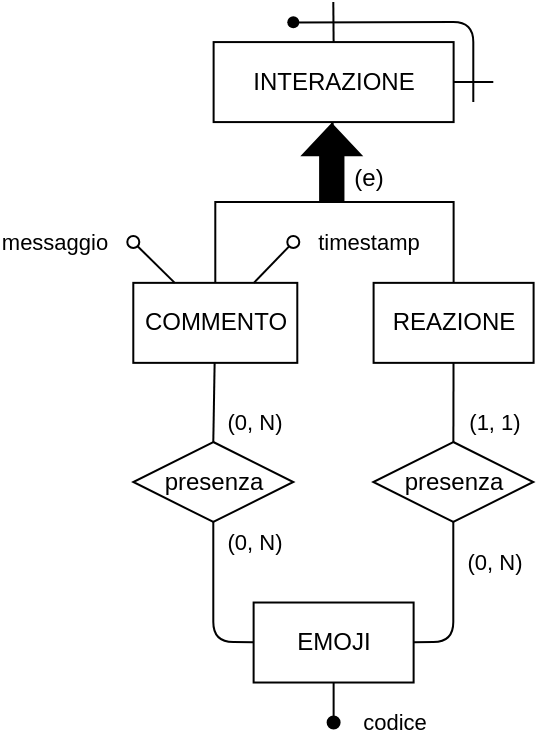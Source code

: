 <mxfile scale="1" border="10">
    <diagram id="-rriOPSDnHkLpZKLwRpb" name="Page-1">
        <mxGraphModel dx="2683" dy="1498" grid="1" gridSize="10" guides="1" tooltips="1" connect="1" arrows="1" fold="1" page="1" pageScale="1" pageWidth="850" pageHeight="1100" background="#FFFFFF" math="0" shadow="0">
            <root>
                <mxCell id="0"/>
                <mxCell id="1" parent="0"/>
                <mxCell id="408" style="edgeStyle=none;html=1;exitX=0.5;exitY=0;exitDx=0;exitDy=0;endArrow=none;endFill=0;" parent="1" source="384" edge="1">
                    <mxGeometry relative="1" as="geometry">
                        <mxPoint x="-2339.35" y="-1060" as="targetPoint"/>
                    </mxGeometry>
                </mxCell>
                <mxCell id="384" value="INTERAZIONE" style="rounded=0;whiteSpace=wrap;html=1;" parent="1" vertex="1">
                    <mxGeometry x="-2399.19" y="-1039.96" width="120" height="40" as="geometry"/>
                </mxCell>
                <mxCell id="385" style="edgeStyle=elbowEdgeStyle;html=1;exitX=0.5;exitY=1;exitDx=0;exitDy=0;endArrow=none;endFill=0;elbow=vertical;rounded=0;jumpStyle=arc;" parent="1" target="389" edge="1">
                    <mxGeometry relative="1" as="geometry">
                        <mxPoint x="-2339.8" y="-999.96" as="sourcePoint"/>
                        <mxPoint x="-2399.19" y="-920.57" as="targetPoint"/>
                    </mxGeometry>
                </mxCell>
                <mxCell id="386" style="edgeStyle=elbowEdgeStyle;elbow=vertical;html=1;exitX=0.5;exitY=1;exitDx=0;exitDy=0;endArrow=none;endFill=0;rounded=0;jumpStyle=arc;" parent="1" edge="1">
                    <mxGeometry relative="1" as="geometry">
                        <mxPoint x="-2339.8" y="-999.96" as="sourcePoint"/>
                        <mxPoint x="-2279.19" y="-919.57" as="targetPoint"/>
                    </mxGeometry>
                </mxCell>
                <mxCell id="387" value="" style="shape=singleArrow;whiteSpace=wrap;html=1;arrowWidth=0.4;arrowSize=0.4;rotation=-90;fillColor=#000000;" parent="1" vertex="1">
                    <mxGeometry x="-2359.49" y="-994.04" width="38.76" height="29.17" as="geometry"/>
                </mxCell>
                <mxCell id="388" value="(e)" style="text;html=1;align=center;verticalAlign=middle;resizable=0;points=[];autosize=1;strokeColor=none;fillColor=none;" parent="1" vertex="1">
                    <mxGeometry x="-2341.8" y="-986.96" width="40" height="30" as="geometry"/>
                </mxCell>
                <mxCell id="389" value="COMMENTO" style="rounded=0;whiteSpace=wrap;html=1;" parent="1" vertex="1">
                    <mxGeometry x="-2439.35" y="-919.57" width="82" height="40" as="geometry"/>
                </mxCell>
                <mxCell id="390" value="REAZIONE" style="rounded=0;whiteSpace=wrap;html=1;" parent="1" vertex="1">
                    <mxGeometry x="-2319.2" y="-919.57" width="80" height="40" as="geometry"/>
                </mxCell>
                <mxCell id="391" value="codice" style="edgeStyle=none;jumpStyle=arc;html=1;startArrow=none;startFill=0;endArrow=oval;endFill=1;" parent="1" source="392" edge="1">
                    <mxGeometry x="1" y="30" relative="1" as="geometry">
                        <mxPoint x="-2339.19" y="-699.74" as="targetPoint"/>
                        <mxPoint x="-2299.19" y="-739.74" as="sourcePoint"/>
                        <mxPoint as="offset"/>
                    </mxGeometry>
                </mxCell>
                <mxCell id="392" value="EMOJI" style="whiteSpace=wrap;html=1;rounded=0;" parent="1" vertex="1">
                    <mxGeometry x="-2379.19" y="-759.74" width="80" height="40" as="geometry"/>
                </mxCell>
                <mxCell id="394" style="edgeStyle=none;html=1;endArrow=none;endFill=0;" parent="1" target="384" edge="1">
                    <mxGeometry relative="1" as="geometry">
                        <mxPoint x="-2259.35" y="-1020" as="sourcePoint"/>
                    </mxGeometry>
                </mxCell>
                <mxCell id="395" value="" style="endArrow=oval;html=1;fillStyle=auto;strokeWidth=1;startSize=6;endSize=6;fillColor=#000000;startArrow=none;startFill=0;endFill=0;" parent="1" source="389" edge="1">
                    <mxGeometry width="50" height="50" relative="1" as="geometry">
                        <mxPoint x="-2039.47" y="-740.42" as="sourcePoint"/>
                        <mxPoint x="-2359.35" y="-940" as="targetPoint"/>
                    </mxGeometry>
                </mxCell>
                <mxCell id="396" value="timestamp" style="edgeLabel;html=1;align=center;verticalAlign=middle;resizable=0;points=[];" parent="395" connectable="0" vertex="1">
                    <mxGeometry x="0.479" y="1" relative="1" as="geometry">
                        <mxPoint x="43" y="-5" as="offset"/>
                    </mxGeometry>
                </mxCell>
                <mxCell id="397" value="(0, N)" style="edgeStyle=none;jumpStyle=arc;html=1;startArrow=none;startFill=0;endArrow=none;endFill=0;" parent="1" source="400" target="392" edge="1">
                    <mxGeometry x="-0.749" y="20" relative="1" as="geometry">
                        <mxPoint as="offset"/>
                        <mxPoint x="-2361.8" y="-499.63" as="targetPoint"/>
                        <Array as="points">
                            <mxPoint x="-2399.35" y="-740"/>
                        </Array>
                    </mxGeometry>
                </mxCell>
                <mxCell id="398" style="edgeStyle=none;html=1;exitX=0.5;exitY=0;exitDx=0;exitDy=0;endArrow=none;endFill=0;" parent="1" source="400" target="389" edge="1">
                    <mxGeometry relative="1" as="geometry"/>
                </mxCell>
                <mxCell id="399" value="(0, N)" style="edgeLabel;html=1;align=center;verticalAlign=middle;resizable=0;points=[];" parent="398" vertex="1" connectable="0">
                    <mxGeometry x="-0.371" y="3" relative="1" as="geometry">
                        <mxPoint x="23" y="2" as="offset"/>
                    </mxGeometry>
                </mxCell>
                <mxCell id="400" value="presenza" style="rhombus;whiteSpace=wrap;html=1;rounded=0;" parent="1" vertex="1">
                    <mxGeometry x="-2439.35" y="-840" width="80" height="40" as="geometry"/>
                </mxCell>
                <mxCell id="401" value="(1, 1)" style="edgeStyle=none;jumpStyle=arc;html=1;startArrow=none;startFill=0;endArrow=none;endFill=0;" parent="1" source="390" target="403" edge="1">
                    <mxGeometry x="0.505" y="20" relative="1" as="geometry">
                        <mxPoint as="offset"/>
                        <mxPoint x="-2280.73" y="-880.21" as="sourcePoint"/>
                    </mxGeometry>
                </mxCell>
                <mxCell id="402" value="(0, N)" style="edgeStyle=none;jumpStyle=arc;html=1;startArrow=none;startFill=0;endArrow=none;endFill=0;" parent="1" source="403" target="392" edge="1">
                    <mxGeometry x="-0.514" y="20" relative="1" as="geometry">
                        <mxPoint as="offset"/>
                        <mxPoint x="-2280.64" y="-759.79" as="targetPoint"/>
                        <Array as="points">
                            <mxPoint x="-2279.35" y="-740"/>
                        </Array>
                    </mxGeometry>
                </mxCell>
                <mxCell id="403" value="presenza" style="rhombus;whiteSpace=wrap;html=1;rounded=0;" parent="1" vertex="1">
                    <mxGeometry x="-2319.35" y="-840" width="80" height="40" as="geometry"/>
                </mxCell>
                <mxCell id="404" value="" style="endArrow=oval;html=1;fillStyle=auto;strokeWidth=1;startSize=6;endSize=6;fillColor=#000000;startArrow=none;startFill=0;endFill=0;" parent="1" source="389" edge="1">
                    <mxGeometry width="50" height="50" relative="1" as="geometry">
                        <mxPoint x="-2030.661" y="-700.42" as="sourcePoint"/>
                        <mxPoint x="-2439.35" y="-940" as="targetPoint"/>
                    </mxGeometry>
                </mxCell>
                <mxCell id="405" value="messaggio" style="edgeLabel;html=1;align=center;verticalAlign=middle;resizable=0;points=[];" parent="404" connectable="0" vertex="1">
                    <mxGeometry x="0.479" y="1" relative="1" as="geometry">
                        <mxPoint x="-45" y="-6" as="offset"/>
                    </mxGeometry>
                </mxCell>
                <mxCell id="406" value="" style="endArrow=none;html=1;strokeColor=#000000;strokeWidth=1;fontColor=#FF0000;" parent="1" edge="1">
                    <mxGeometry width="50" height="50" relative="1" as="geometry">
                        <mxPoint x="-2359.49" y="-1049.69" as="sourcePoint"/>
                        <mxPoint x="-2269.35" y="-1010" as="targetPoint"/>
                        <Array as="points">
                            <mxPoint x="-2269.35" y="-1050"/>
                        </Array>
                    </mxGeometry>
                </mxCell>
                <mxCell id="407" value="" style="shape=waypoint;sketch=0;fillStyle=solid;size=6;pointerEvents=1;points=[];fillColor=none;resizable=0;rotatable=0;perimeter=centerPerimeter;snapToPoint=1;strokeColor=#000000;fontColor=#FF0000;" parent="1" vertex="1">
                    <mxGeometry x="-2369.35" y="-1059.92" width="20" height="20" as="geometry"/>
                </mxCell>
            </root>
        </mxGraphModel>
    </diagram>
</mxfile>
